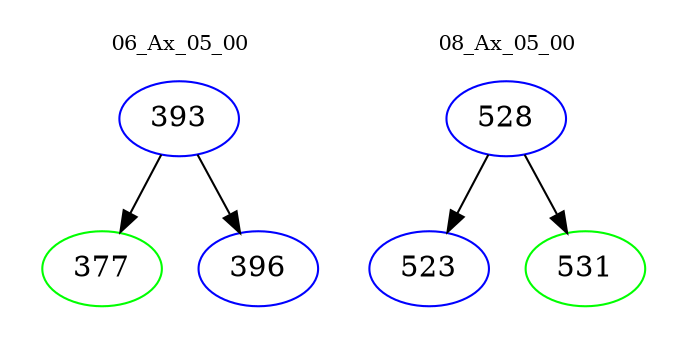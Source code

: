digraph{
subgraph cluster_0 {
color = white
label = "06_Ax_05_00";
fontsize=10;
T0_393 [label="393", color="blue"]
T0_393 -> T0_377 [color="black"]
T0_377 [label="377", color="green"]
T0_393 -> T0_396 [color="black"]
T0_396 [label="396", color="blue"]
}
subgraph cluster_1 {
color = white
label = "08_Ax_05_00";
fontsize=10;
T1_528 [label="528", color="blue"]
T1_528 -> T1_523 [color="black"]
T1_523 [label="523", color="blue"]
T1_528 -> T1_531 [color="black"]
T1_531 [label="531", color="green"]
}
}
